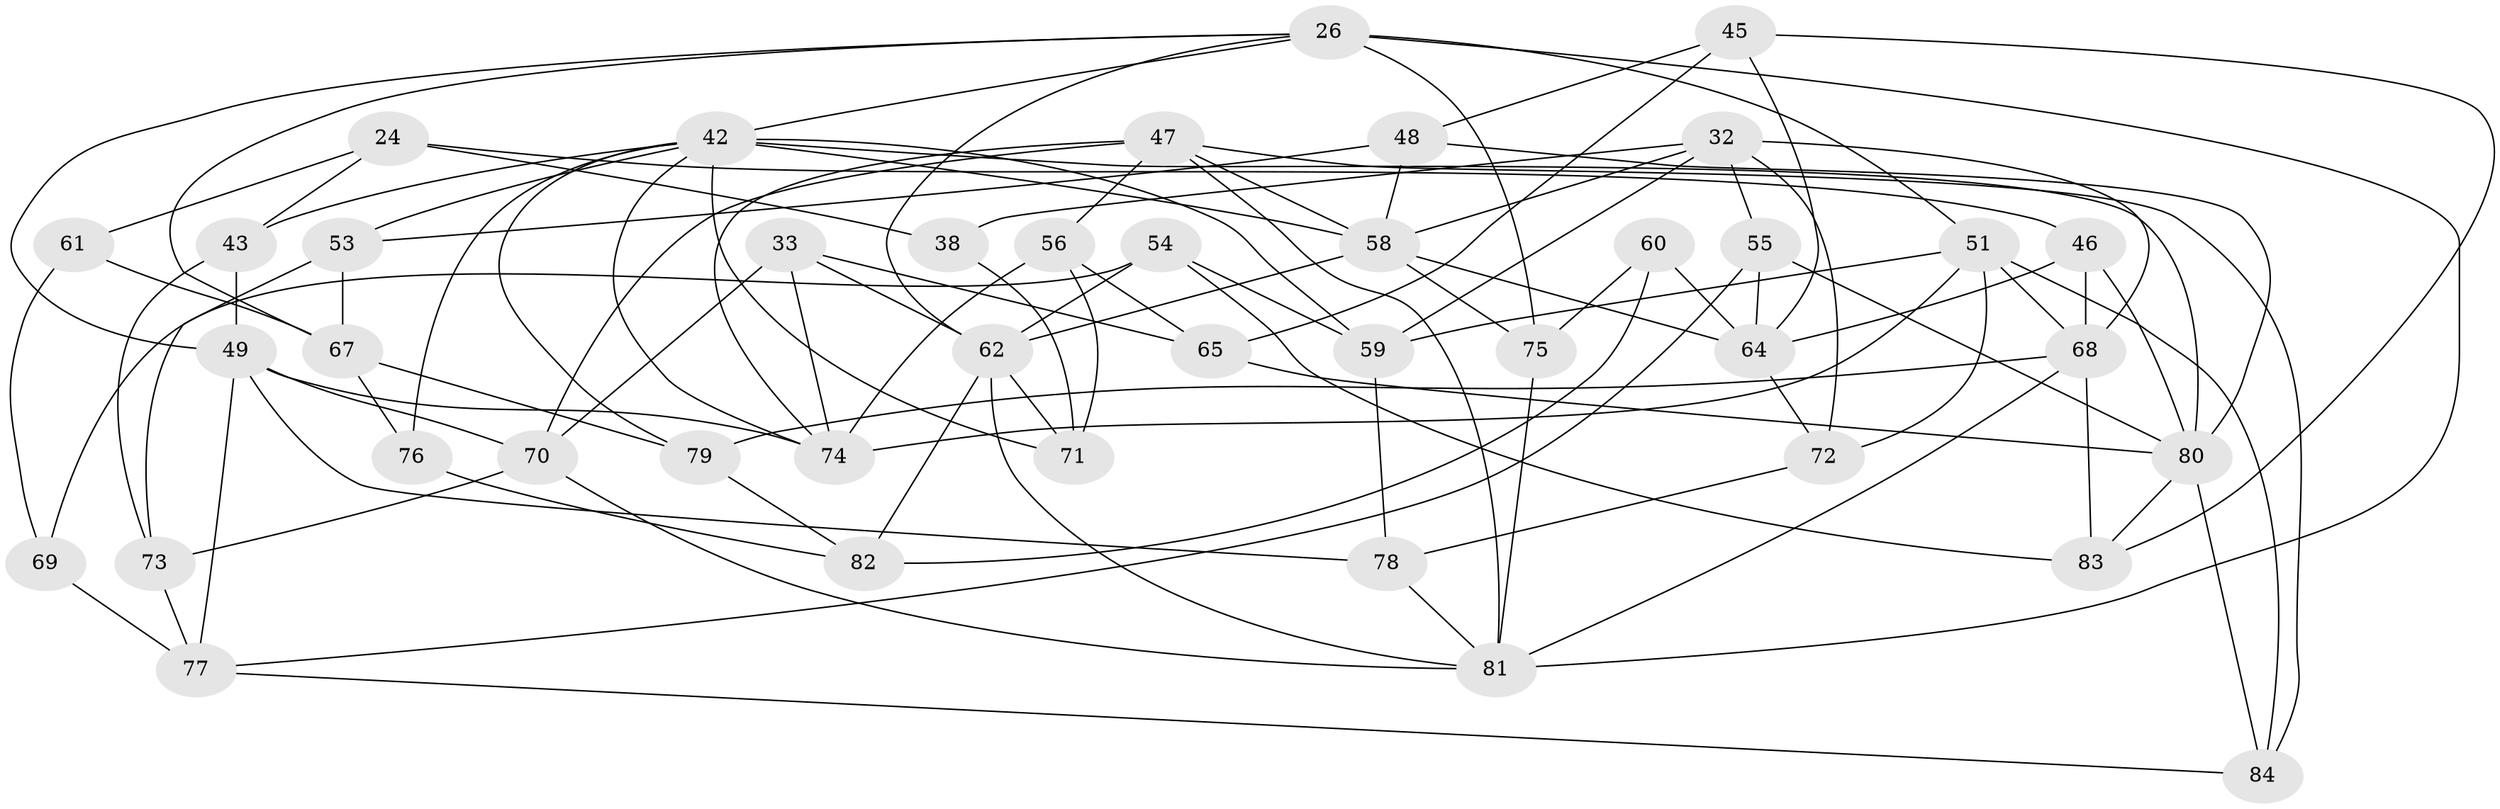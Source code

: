 // original degree distribution, {4: 1.0}
// Generated by graph-tools (version 1.1) at 2025/02/03/04/25 22:02:11]
// undirected, 42 vertices, 101 edges
graph export_dot {
graph [start="1"]
  node [color=gray90,style=filled];
  24 [super="+4"];
  26 [super="+7+19"];
  32 [super="+10+25"];
  33 [super="+18"];
  38;
  42 [super="+20+35"];
  43;
  45;
  46;
  47 [super="+34"];
  48;
  49 [super="+39"];
  51 [super="+30+44"];
  53;
  54;
  55;
  56;
  58 [super="+17"];
  59 [super="+15"];
  60;
  61;
  62 [super="+21+14"];
  64 [super="+8+31"];
  65;
  67 [super="+57"];
  68 [super="+36"];
  69;
  70 [super="+27"];
  71;
  72 [super="+63"];
  73;
  74 [super="+66+40"];
  75 [super="+16"];
  76;
  77 [super="+52"];
  78;
  79;
  80 [super="+28+50"];
  81 [super="+12+41"];
  82;
  83;
  84;
  24 -- 46;
  24 -- 61 [weight=2];
  24 -- 38 [weight=2];
  24 -- 43;
  26 -- 67;
  26 -- 42 [weight=3];
  26 -- 75;
  26 -- 51 [weight=3];
  26 -- 81 [weight=2];
  26 -- 62;
  26 -- 49;
  32 -- 55;
  32 -- 58;
  32 -- 72 [weight=2];
  32 -- 38;
  32 -- 59 [weight=2];
  32 -- 68;
  33 -- 65;
  33 -- 70 [weight=2];
  33 -- 62 [weight=2];
  33 -- 74;
  38 -- 71;
  42 -- 74 [weight=2];
  42 -- 59;
  42 -- 43;
  42 -- 58;
  42 -- 71;
  42 -- 76;
  42 -- 79;
  42 -- 80 [weight=2];
  42 -- 53;
  43 -- 49;
  43 -- 73;
  45 -- 83;
  45 -- 48;
  45 -- 65;
  45 -- 64;
  46 -- 68;
  46 -- 64;
  46 -- 80;
  47 -- 70;
  47 -- 58 [weight=2];
  47 -- 81;
  47 -- 84;
  47 -- 56;
  47 -- 74 [weight=2];
  48 -- 53;
  48 -- 80;
  48 -- 58;
  49 -- 74;
  49 -- 78;
  49 -- 77;
  49 -- 70;
  51 -- 59;
  51 -- 72;
  51 -- 74 [weight=3];
  51 -- 84;
  51 -- 68;
  53 -- 73;
  53 -- 67;
  54 -- 83;
  54 -- 69;
  54 -- 59;
  54 -- 62;
  55 -- 64;
  55 -- 77;
  55 -- 80;
  56 -- 65;
  56 -- 71;
  56 -- 74;
  58 -- 75 [weight=2];
  58 -- 62 [weight=3];
  58 -- 64 [weight=2];
  59 -- 78;
  60 -- 82;
  60 -- 75 [weight=2];
  60 -- 64;
  61 -- 67;
  61 -- 69;
  62 -- 71;
  62 -- 81;
  62 -- 82;
  64 -- 72 [weight=2];
  65 -- 80;
  67 -- 76 [weight=2];
  67 -- 79;
  68 -- 79;
  68 -- 83;
  68 -- 81;
  69 -- 77 [weight=2];
  70 -- 73;
  70 -- 81;
  72 -- 78;
  73 -- 77;
  75 -- 81;
  76 -- 82;
  77 -- 84;
  78 -- 81;
  79 -- 82;
  80 -- 83;
  80 -- 84;
}
